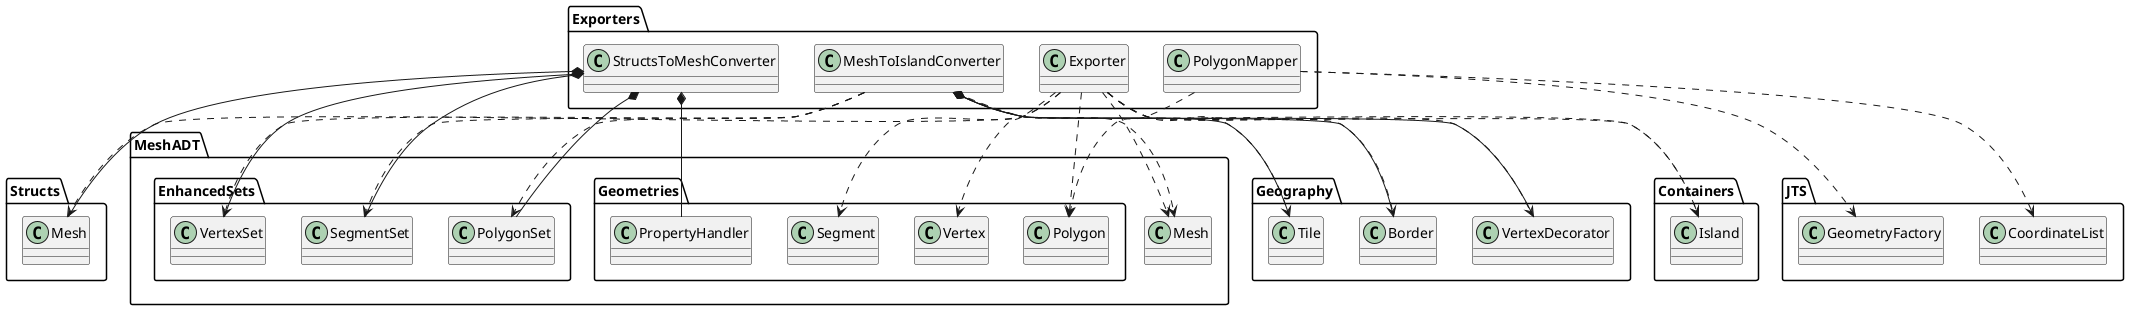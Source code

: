 @startuml

package Exporters {

  class Exporter
  class MeshToIslandConverter
  class PolygonMapper
  class StructsToMeshConverter

}

package Structs {
  class Mesh
}

package MeshADT {

  class Mesh
  class Geometries.Polygon
  class Geometries.Segment
  class Geometries.Vertex
  class EnhancedSets.SegmentSet
  class EnhancedSets.VertexSet
  class EnhancedSets.PolygonSet

}

package Geography {

  class Border
  class Tile
  class VertexDecorator

}

package JTS {

  class GeometryFactory
  class CoordinateList

}

package Containers {

  class Island

}

Exporter ..> Structs.Mesh
Exporter ..> MeshADT.Mesh
Exporter ..> Containers.Island
Exporter ..> Geography.VertexDecorator
Exporter ..> Geography.Border
Exporter ..> Geography.Tile
Exporter ..> MeshADT.Geometries.Polygon
Exporter ..> MeshADT.Geometries.Segment
Exporter ..> MeshADT.Geometries.Vertex

MeshToIslandConverter *-- Geography.VertexDecorator
MeshToIslandConverter *-- Geography.Border
MeshToIslandConverter *-- Geography.Tile
MeshToIslandConverter ..> MeshADT.Mesh
MeshToIslandConverter ..> Containers.Island
MeshToIslandConverter ..> MeshADT.EnhancedSets.SegmentSet
MeshToIslandConverter ..> MeshADT.EnhancedSets.VertexSet
MeshToIslandConverter ..> MeshADT.EnhancedSets.PolygonSet

PolygonMapper ..> MeshADT.Geometries.Polygon
PolygonMapper ..> JTS.GeometryFactory
PolygonMapper ..> JTS.CoordinateList

StructsToMeshConverter *-- MeshADT.Geometries.PropertyHandler
StructsToMeshConverter *-- Structs.Mesh
StructsToMeshConverter *-- MeshADT.EnhancedSets.VertexSet
StructsToMeshConverter *-- MeshADT.EnhancedSets.SegmentSet
StructsToMeshConverter *-- MeshADT.EnhancedSets.PolygonSet


@enduml